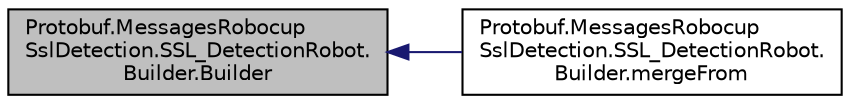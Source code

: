 digraph "Protobuf.MessagesRobocupSslDetection.SSL_DetectionRobot.Builder.Builder"
{
 // INTERACTIVE_SVG=YES
  edge [fontname="Helvetica",fontsize="10",labelfontname="Helvetica",labelfontsize="10"];
  node [fontname="Helvetica",fontsize="10",shape=record];
  rankdir="LR";
  Node1 [label="Protobuf.MessagesRobocup\lSslDetection.SSL_DetectionRobot.\lBuilder.Builder",height=0.2,width=0.4,color="black", fillcolor="grey75", style="filled", fontcolor="black"];
  Node1 -> Node2 [dir="back",color="midnightblue",fontsize="10",style="solid",fontname="Helvetica"];
  Node2 [label="Protobuf.MessagesRobocup\lSslDetection.SSL_DetectionRobot.\lBuilder.mergeFrom",height=0.2,width=0.4,color="black", fillcolor="white", style="filled",URL="$d5/dd9/class_protobuf_1_1_messages_robocup_ssl_detection_1_1_s_s_l___detection_robot_1_1_builder.html#a362e2003c82d0416dab44e4e4af8dfd9"];
}
